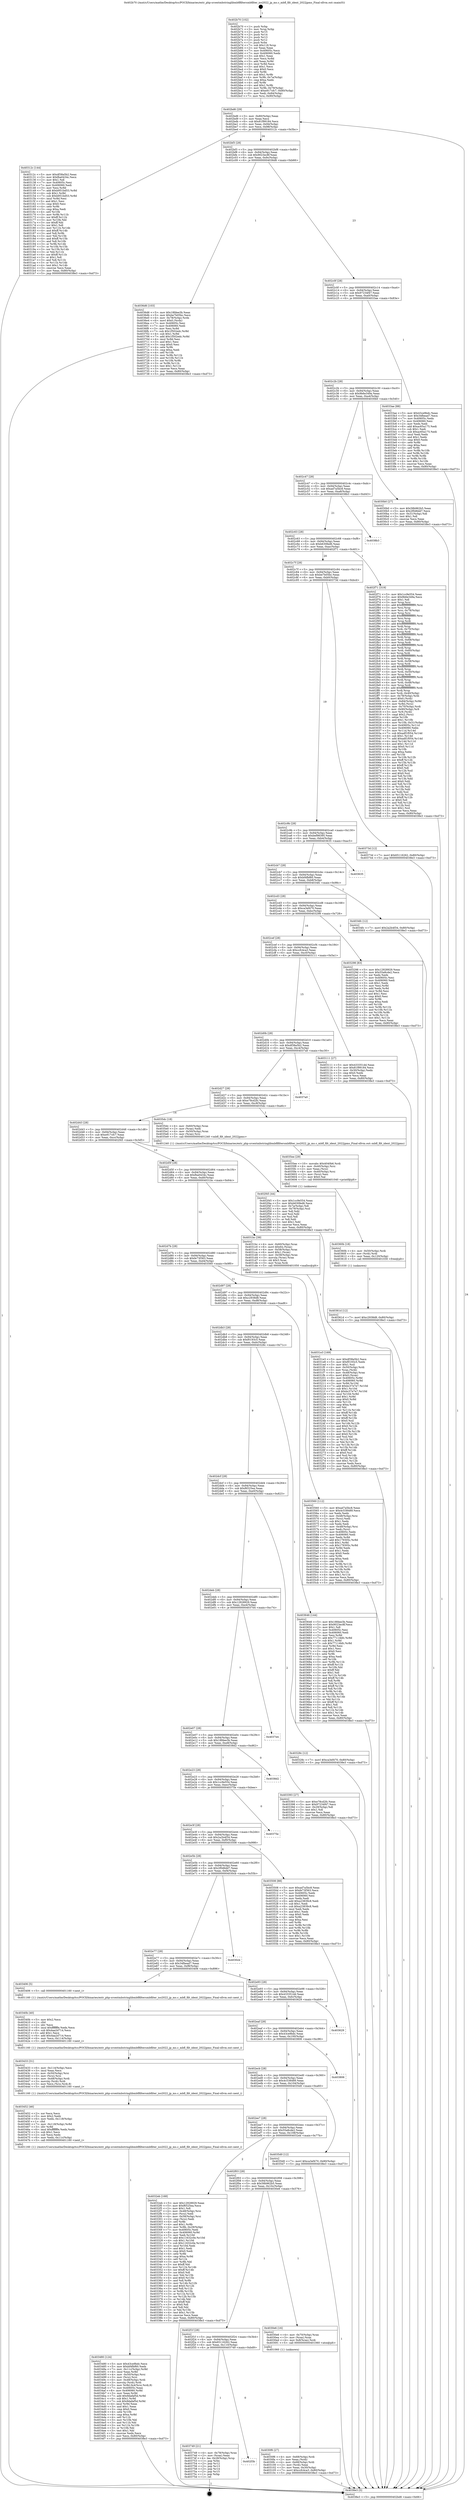 digraph "0x402b70" {
  label = "0x402b70 (/mnt/c/Users/mathe/Desktop/tcc/POCII/binaries/extr_php-srcextmbstringlibmbflfiltersmbfilter_iso2022_jp_ms.c_mbfl_filt_ident_2022jpms_Final-ollvm.out::main(0))"
  labelloc = "t"
  node[shape=record]

  Entry [label="",width=0.3,height=0.3,shape=circle,fillcolor=black,style=filled]
  "0x402bd6" [label="{
     0x402bd6 [29]\l
     | [instrs]\l
     &nbsp;&nbsp;0x402bd6 \<+3\>: mov -0x80(%rbp),%eax\l
     &nbsp;&nbsp;0x402bd9 \<+2\>: mov %eax,%ecx\l
     &nbsp;&nbsp;0x402bdb \<+6\>: sub $0x81f99184,%ecx\l
     &nbsp;&nbsp;0x402be1 \<+6\>: mov %eax,-0x94(%rbp)\l
     &nbsp;&nbsp;0x402be7 \<+6\>: mov %ecx,-0x98(%rbp)\l
     &nbsp;&nbsp;0x402bed \<+6\>: je 000000000040312c \<main+0x5bc\>\l
  }"]
  "0x40312c" [label="{
     0x40312c [144]\l
     | [instrs]\l
     &nbsp;&nbsp;0x40312c \<+5\>: mov $0xdf38a5b2,%eax\l
     &nbsp;&nbsp;0x403131 \<+5\>: mov $0xfba0434c,%ecx\l
     &nbsp;&nbsp;0x403136 \<+2\>: mov $0x1,%dl\l
     &nbsp;&nbsp;0x403138 \<+7\>: mov 0x40605c,%esi\l
     &nbsp;&nbsp;0x40313f \<+7\>: mov 0x406060,%edi\l
     &nbsp;&nbsp;0x403146 \<+3\>: mov %esi,%r8d\l
     &nbsp;&nbsp;0x403149 \<+7\>: add $0xb951bd53,%r8d\l
     &nbsp;&nbsp;0x403150 \<+4\>: sub $0x1,%r8d\l
     &nbsp;&nbsp;0x403154 \<+7\>: sub $0xb951bd53,%r8d\l
     &nbsp;&nbsp;0x40315b \<+4\>: imul %r8d,%esi\l
     &nbsp;&nbsp;0x40315f \<+3\>: and $0x1,%esi\l
     &nbsp;&nbsp;0x403162 \<+3\>: cmp $0x0,%esi\l
     &nbsp;&nbsp;0x403165 \<+4\>: sete %r9b\l
     &nbsp;&nbsp;0x403169 \<+3\>: cmp $0xa,%edi\l
     &nbsp;&nbsp;0x40316c \<+4\>: setl %r10b\l
     &nbsp;&nbsp;0x403170 \<+3\>: mov %r9b,%r11b\l
     &nbsp;&nbsp;0x403173 \<+4\>: xor $0xff,%r11b\l
     &nbsp;&nbsp;0x403177 \<+3\>: mov %r10b,%bl\l
     &nbsp;&nbsp;0x40317a \<+3\>: xor $0xff,%bl\l
     &nbsp;&nbsp;0x40317d \<+3\>: xor $0x1,%dl\l
     &nbsp;&nbsp;0x403180 \<+3\>: mov %r11b,%r14b\l
     &nbsp;&nbsp;0x403183 \<+4\>: and $0xff,%r14b\l
     &nbsp;&nbsp;0x403187 \<+3\>: and %dl,%r9b\l
     &nbsp;&nbsp;0x40318a \<+3\>: mov %bl,%r15b\l
     &nbsp;&nbsp;0x40318d \<+4\>: and $0xff,%r15b\l
     &nbsp;&nbsp;0x403191 \<+3\>: and %dl,%r10b\l
     &nbsp;&nbsp;0x403194 \<+3\>: or %r9b,%r14b\l
     &nbsp;&nbsp;0x403197 \<+3\>: or %r10b,%r15b\l
     &nbsp;&nbsp;0x40319a \<+3\>: xor %r15b,%r14b\l
     &nbsp;&nbsp;0x40319d \<+3\>: or %bl,%r11b\l
     &nbsp;&nbsp;0x4031a0 \<+4\>: xor $0xff,%r11b\l
     &nbsp;&nbsp;0x4031a4 \<+3\>: or $0x1,%dl\l
     &nbsp;&nbsp;0x4031a7 \<+3\>: and %dl,%r11b\l
     &nbsp;&nbsp;0x4031aa \<+3\>: or %r11b,%r14b\l
     &nbsp;&nbsp;0x4031ad \<+4\>: test $0x1,%r14b\l
     &nbsp;&nbsp;0x4031b1 \<+3\>: cmovne %ecx,%eax\l
     &nbsp;&nbsp;0x4031b4 \<+3\>: mov %eax,-0x80(%rbp)\l
     &nbsp;&nbsp;0x4031b7 \<+5\>: jmp 00000000004038e3 \<main+0xd73\>\l
  }"]
  "0x402bf3" [label="{
     0x402bf3 [28]\l
     | [instrs]\l
     &nbsp;&nbsp;0x402bf3 \<+5\>: jmp 0000000000402bf8 \<main+0x88\>\l
     &nbsp;&nbsp;0x402bf8 \<+6\>: mov -0x94(%rbp),%eax\l
     &nbsp;&nbsp;0x402bfe \<+5\>: sub $0x9023ec8f,%eax\l
     &nbsp;&nbsp;0x402c03 \<+6\>: mov %eax,-0x9c(%rbp)\l
     &nbsp;&nbsp;0x402c09 \<+6\>: je 00000000004036d6 \<main+0xb66\>\l
  }"]
  Exit [label="",width=0.3,height=0.3,shape=circle,fillcolor=black,style=filled,peripheries=2]
  "0x4036d6" [label="{
     0x4036d6 [103]\l
     | [instrs]\l
     &nbsp;&nbsp;0x4036d6 \<+5\>: mov $0x18fdee3b,%eax\l
     &nbsp;&nbsp;0x4036db \<+5\>: mov $0xbe7b05bc,%ecx\l
     &nbsp;&nbsp;0x4036e0 \<+4\>: mov -0x78(%rbp),%rdx\l
     &nbsp;&nbsp;0x4036e4 \<+6\>: movl $0x0,(%rdx)\l
     &nbsp;&nbsp;0x4036ea \<+7\>: mov 0x40605c,%esi\l
     &nbsp;&nbsp;0x4036f1 \<+7\>: mov 0x406060,%edi\l
     &nbsp;&nbsp;0x4036f8 \<+3\>: mov %esi,%r8d\l
     &nbsp;&nbsp;0x4036fb \<+7\>: sub $0x1f502edc,%r8d\l
     &nbsp;&nbsp;0x403702 \<+4\>: sub $0x1,%r8d\l
     &nbsp;&nbsp;0x403706 \<+7\>: add $0x1f502edc,%r8d\l
     &nbsp;&nbsp;0x40370d \<+4\>: imul %r8d,%esi\l
     &nbsp;&nbsp;0x403711 \<+3\>: and $0x1,%esi\l
     &nbsp;&nbsp;0x403714 \<+3\>: cmp $0x0,%esi\l
     &nbsp;&nbsp;0x403717 \<+4\>: sete %r9b\l
     &nbsp;&nbsp;0x40371b \<+3\>: cmp $0xa,%edi\l
     &nbsp;&nbsp;0x40371e \<+4\>: setl %r10b\l
     &nbsp;&nbsp;0x403722 \<+3\>: mov %r9b,%r11b\l
     &nbsp;&nbsp;0x403725 \<+3\>: and %r10b,%r11b\l
     &nbsp;&nbsp;0x403728 \<+3\>: xor %r10b,%r9b\l
     &nbsp;&nbsp;0x40372b \<+3\>: or %r9b,%r11b\l
     &nbsp;&nbsp;0x40372e \<+4\>: test $0x1,%r11b\l
     &nbsp;&nbsp;0x403732 \<+3\>: cmovne %ecx,%eax\l
     &nbsp;&nbsp;0x403735 \<+3\>: mov %eax,-0x80(%rbp)\l
     &nbsp;&nbsp;0x403738 \<+5\>: jmp 00000000004038e3 \<main+0xd73\>\l
  }"]
  "0x402c0f" [label="{
     0x402c0f [28]\l
     | [instrs]\l
     &nbsp;&nbsp;0x402c0f \<+5\>: jmp 0000000000402c14 \<main+0xa4\>\l
     &nbsp;&nbsp;0x402c14 \<+6\>: mov -0x94(%rbp),%eax\l
     &nbsp;&nbsp;0x402c1a \<+5\>: sub $0x97234f47,%eax\l
     &nbsp;&nbsp;0x402c1f \<+6\>: mov %eax,-0xa0(%rbp)\l
     &nbsp;&nbsp;0x402c25 \<+6\>: je 00000000004033ae \<main+0x83e\>\l
  }"]
  "0x402f3b" [label="{
     0x402f3b\l
  }", style=dashed]
  "0x4033ae" [label="{
     0x4033ae [88]\l
     | [instrs]\l
     &nbsp;&nbsp;0x4033ae \<+5\>: mov $0x43ce9bdc,%eax\l
     &nbsp;&nbsp;0x4033b3 \<+5\>: mov $0x34fbead7,%ecx\l
     &nbsp;&nbsp;0x4033b8 \<+7\>: mov 0x40605c,%edx\l
     &nbsp;&nbsp;0x4033bf \<+7\>: mov 0x406060,%esi\l
     &nbsp;&nbsp;0x4033c6 \<+2\>: mov %edx,%edi\l
     &nbsp;&nbsp;0x4033c8 \<+6\>: add $0xac65a175,%edi\l
     &nbsp;&nbsp;0x4033ce \<+3\>: sub $0x1,%edi\l
     &nbsp;&nbsp;0x4033d1 \<+6\>: sub $0xac65a175,%edi\l
     &nbsp;&nbsp;0x4033d7 \<+3\>: imul %edi,%edx\l
     &nbsp;&nbsp;0x4033da \<+3\>: and $0x1,%edx\l
     &nbsp;&nbsp;0x4033dd \<+3\>: cmp $0x0,%edx\l
     &nbsp;&nbsp;0x4033e0 \<+4\>: sete %r8b\l
     &nbsp;&nbsp;0x4033e4 \<+3\>: cmp $0xa,%esi\l
     &nbsp;&nbsp;0x4033e7 \<+4\>: setl %r9b\l
     &nbsp;&nbsp;0x4033eb \<+3\>: mov %r8b,%r10b\l
     &nbsp;&nbsp;0x4033ee \<+3\>: and %r9b,%r10b\l
     &nbsp;&nbsp;0x4033f1 \<+3\>: xor %r9b,%r8b\l
     &nbsp;&nbsp;0x4033f4 \<+3\>: or %r8b,%r10b\l
     &nbsp;&nbsp;0x4033f7 \<+4\>: test $0x1,%r10b\l
     &nbsp;&nbsp;0x4033fb \<+3\>: cmovne %ecx,%eax\l
     &nbsp;&nbsp;0x4033fe \<+3\>: mov %eax,-0x80(%rbp)\l
     &nbsp;&nbsp;0x403401 \<+5\>: jmp 00000000004038e3 \<main+0xd73\>\l
  }"]
  "0x402c2b" [label="{
     0x402c2b [28]\l
     | [instrs]\l
     &nbsp;&nbsp;0x402c2b \<+5\>: jmp 0000000000402c30 \<main+0xc0\>\l
     &nbsp;&nbsp;0x402c30 \<+6\>: mov -0x94(%rbp),%eax\l
     &nbsp;&nbsp;0x402c36 \<+5\>: sub $0x9b6e349a,%eax\l
     &nbsp;&nbsp;0x402c3b \<+6\>: mov %eax,-0xa4(%rbp)\l
     &nbsp;&nbsp;0x402c41 \<+6\>: je 00000000004030b0 \<main+0x540\>\l
  }"]
  "0x403749" [label="{
     0x403749 [21]\l
     | [instrs]\l
     &nbsp;&nbsp;0x403749 \<+4\>: mov -0x78(%rbp),%rax\l
     &nbsp;&nbsp;0x40374d \<+2\>: mov (%rax),%eax\l
     &nbsp;&nbsp;0x40374f \<+4\>: lea -0x28(%rbp),%rsp\l
     &nbsp;&nbsp;0x403753 \<+1\>: pop %rbx\l
     &nbsp;&nbsp;0x403754 \<+2\>: pop %r12\l
     &nbsp;&nbsp;0x403756 \<+2\>: pop %r13\l
     &nbsp;&nbsp;0x403758 \<+2\>: pop %r14\l
     &nbsp;&nbsp;0x40375a \<+2\>: pop %r15\l
     &nbsp;&nbsp;0x40375c \<+1\>: pop %rbp\l
     &nbsp;&nbsp;0x40375d \<+1\>: ret\l
  }"]
  "0x4030b0" [label="{
     0x4030b0 [27]\l
     | [instrs]\l
     &nbsp;&nbsp;0x4030b0 \<+5\>: mov $0x58b962b5,%eax\l
     &nbsp;&nbsp;0x4030b5 \<+5\>: mov $0x2f0d6dd7,%ecx\l
     &nbsp;&nbsp;0x4030ba \<+3\>: mov -0x31(%rbp),%dl\l
     &nbsp;&nbsp;0x4030bd \<+3\>: test $0x1,%dl\l
     &nbsp;&nbsp;0x4030c0 \<+3\>: cmovne %ecx,%eax\l
     &nbsp;&nbsp;0x4030c3 \<+3\>: mov %eax,-0x80(%rbp)\l
     &nbsp;&nbsp;0x4030c6 \<+5\>: jmp 00000000004038e3 \<main+0xd73\>\l
  }"]
  "0x402c47" [label="{
     0x402c47 [28]\l
     | [instrs]\l
     &nbsp;&nbsp;0x402c47 \<+5\>: jmp 0000000000402c4c \<main+0xdc\>\l
     &nbsp;&nbsp;0x402c4c \<+6\>: mov -0x94(%rbp),%eax\l
     &nbsp;&nbsp;0x402c52 \<+5\>: sub $0xad7a5bc8,%eax\l
     &nbsp;&nbsp;0x402c57 \<+6\>: mov %eax,-0xa8(%rbp)\l
     &nbsp;&nbsp;0x402c5d \<+6\>: je 00000000004038b3 \<main+0xd43\>\l
  }"]
  "0x40361d" [label="{
     0x40361d [12]\l
     | [instrs]\l
     &nbsp;&nbsp;0x40361d \<+7\>: movl $0xc2938d8,-0x80(%rbp)\l
     &nbsp;&nbsp;0x403624 \<+5\>: jmp 00000000004038e3 \<main+0xd73\>\l
  }"]
  "0x4038b3" [label="{
     0x4038b3\l
  }", style=dashed]
  "0x402c63" [label="{
     0x402c63 [28]\l
     | [instrs]\l
     &nbsp;&nbsp;0x402c63 \<+5\>: jmp 0000000000402c68 \<main+0xf8\>\l
     &nbsp;&nbsp;0x402c68 \<+6\>: mov -0x94(%rbp),%eax\l
     &nbsp;&nbsp;0x402c6e \<+5\>: sub $0xb630fed6,%eax\l
     &nbsp;&nbsp;0x402c73 \<+6\>: mov %eax,-0xac(%rbp)\l
     &nbsp;&nbsp;0x402c79 \<+6\>: je 0000000000402f71 \<main+0x401\>\l
  }"]
  "0x40360b" [label="{
     0x40360b [18]\l
     | [instrs]\l
     &nbsp;&nbsp;0x40360b \<+4\>: mov -0x50(%rbp),%rdi\l
     &nbsp;&nbsp;0x40360f \<+3\>: mov (%rdi),%rdi\l
     &nbsp;&nbsp;0x403612 \<+6\>: mov %eax,-0x120(%rbp)\l
     &nbsp;&nbsp;0x403618 \<+5\>: call 0000000000401030 \<free@plt\>\l
     | [calls]\l
     &nbsp;&nbsp;0x401030 \{1\} (unknown)\l
  }"]
  "0x402f71" [label="{
     0x402f71 [319]\l
     | [instrs]\l
     &nbsp;&nbsp;0x402f71 \<+5\>: mov $0x1cc9e554,%eax\l
     &nbsp;&nbsp;0x402f76 \<+5\>: mov $0x9b6e349a,%ecx\l
     &nbsp;&nbsp;0x402f7b \<+2\>: mov $0x1,%dl\l
     &nbsp;&nbsp;0x402f7d \<+3\>: mov %rsp,%rsi\l
     &nbsp;&nbsp;0x402f80 \<+4\>: add $0xfffffffffffffff0,%rsi\l
     &nbsp;&nbsp;0x402f84 \<+3\>: mov %rsi,%rsp\l
     &nbsp;&nbsp;0x402f87 \<+4\>: mov %rsi,-0x78(%rbp)\l
     &nbsp;&nbsp;0x402f8b \<+3\>: mov %rsp,%rsi\l
     &nbsp;&nbsp;0x402f8e \<+4\>: add $0xfffffffffffffff0,%rsi\l
     &nbsp;&nbsp;0x402f92 \<+3\>: mov %rsi,%rsp\l
     &nbsp;&nbsp;0x402f95 \<+3\>: mov %rsp,%rdi\l
     &nbsp;&nbsp;0x402f98 \<+4\>: add $0xfffffffffffffff0,%rdi\l
     &nbsp;&nbsp;0x402f9c \<+3\>: mov %rdi,%rsp\l
     &nbsp;&nbsp;0x402f9f \<+4\>: mov %rdi,-0x70(%rbp)\l
     &nbsp;&nbsp;0x402fa3 \<+3\>: mov %rsp,%rdi\l
     &nbsp;&nbsp;0x402fa6 \<+4\>: add $0xfffffffffffffff0,%rdi\l
     &nbsp;&nbsp;0x402faa \<+3\>: mov %rdi,%rsp\l
     &nbsp;&nbsp;0x402fad \<+4\>: mov %rdi,-0x68(%rbp)\l
     &nbsp;&nbsp;0x402fb1 \<+3\>: mov %rsp,%rdi\l
     &nbsp;&nbsp;0x402fb4 \<+4\>: add $0xfffffffffffffff0,%rdi\l
     &nbsp;&nbsp;0x402fb8 \<+3\>: mov %rdi,%rsp\l
     &nbsp;&nbsp;0x402fbb \<+4\>: mov %rdi,-0x60(%rbp)\l
     &nbsp;&nbsp;0x402fbf \<+3\>: mov %rsp,%rdi\l
     &nbsp;&nbsp;0x402fc2 \<+4\>: add $0xfffffffffffffff0,%rdi\l
     &nbsp;&nbsp;0x402fc6 \<+3\>: mov %rdi,%rsp\l
     &nbsp;&nbsp;0x402fc9 \<+4\>: mov %rdi,-0x58(%rbp)\l
     &nbsp;&nbsp;0x402fcd \<+3\>: mov %rsp,%rdi\l
     &nbsp;&nbsp;0x402fd0 \<+4\>: add $0xfffffffffffffff0,%rdi\l
     &nbsp;&nbsp;0x402fd4 \<+3\>: mov %rdi,%rsp\l
     &nbsp;&nbsp;0x402fd7 \<+4\>: mov %rdi,-0x50(%rbp)\l
     &nbsp;&nbsp;0x402fdb \<+3\>: mov %rsp,%rdi\l
     &nbsp;&nbsp;0x402fde \<+4\>: add $0xfffffffffffffff0,%rdi\l
     &nbsp;&nbsp;0x402fe2 \<+3\>: mov %rdi,%rsp\l
     &nbsp;&nbsp;0x402fe5 \<+4\>: mov %rdi,-0x48(%rbp)\l
     &nbsp;&nbsp;0x402fe9 \<+3\>: mov %rsp,%rdi\l
     &nbsp;&nbsp;0x402fec \<+4\>: add $0xfffffffffffffff0,%rdi\l
     &nbsp;&nbsp;0x402ff0 \<+3\>: mov %rdi,%rsp\l
     &nbsp;&nbsp;0x402ff3 \<+4\>: mov %rdi,-0x40(%rbp)\l
     &nbsp;&nbsp;0x402ff7 \<+4\>: mov -0x78(%rbp),%rdi\l
     &nbsp;&nbsp;0x402ffb \<+6\>: movl $0x0,(%rdi)\l
     &nbsp;&nbsp;0x403001 \<+7\>: mov -0x84(%rbp),%r8d\l
     &nbsp;&nbsp;0x403008 \<+3\>: mov %r8d,(%rsi)\l
     &nbsp;&nbsp;0x40300b \<+4\>: mov -0x70(%rbp),%rdi\l
     &nbsp;&nbsp;0x40300f \<+7\>: mov -0x90(%rbp),%r9\l
     &nbsp;&nbsp;0x403016 \<+3\>: mov %r9,(%rdi)\l
     &nbsp;&nbsp;0x403019 \<+3\>: cmpl $0x2,(%rsi)\l
     &nbsp;&nbsp;0x40301c \<+4\>: setne %r10b\l
     &nbsp;&nbsp;0x403020 \<+4\>: and $0x1,%r10b\l
     &nbsp;&nbsp;0x403024 \<+4\>: mov %r10b,-0x31(%rbp)\l
     &nbsp;&nbsp;0x403028 \<+8\>: mov 0x40605c,%r11d\l
     &nbsp;&nbsp;0x403030 \<+7\>: mov 0x406060,%ebx\l
     &nbsp;&nbsp;0x403037 \<+3\>: mov %r11d,%r14d\l
     &nbsp;&nbsp;0x40303a \<+7\>: sub $0xadf1f054,%r14d\l
     &nbsp;&nbsp;0x403041 \<+4\>: sub $0x1,%r14d\l
     &nbsp;&nbsp;0x403045 \<+7\>: add $0xadf1f054,%r14d\l
     &nbsp;&nbsp;0x40304c \<+4\>: imul %r14d,%r11d\l
     &nbsp;&nbsp;0x403050 \<+4\>: and $0x1,%r11d\l
     &nbsp;&nbsp;0x403054 \<+4\>: cmp $0x0,%r11d\l
     &nbsp;&nbsp;0x403058 \<+4\>: sete %r10b\l
     &nbsp;&nbsp;0x40305c \<+3\>: cmp $0xa,%ebx\l
     &nbsp;&nbsp;0x40305f \<+4\>: setl %r15b\l
     &nbsp;&nbsp;0x403063 \<+3\>: mov %r10b,%r12b\l
     &nbsp;&nbsp;0x403066 \<+4\>: xor $0xff,%r12b\l
     &nbsp;&nbsp;0x40306a \<+3\>: mov %r15b,%r13b\l
     &nbsp;&nbsp;0x40306d \<+4\>: xor $0xff,%r13b\l
     &nbsp;&nbsp;0x403071 \<+3\>: xor $0x0,%dl\l
     &nbsp;&nbsp;0x403074 \<+3\>: mov %r12b,%sil\l
     &nbsp;&nbsp;0x403077 \<+4\>: and $0x0,%sil\l
     &nbsp;&nbsp;0x40307b \<+3\>: and %dl,%r10b\l
     &nbsp;&nbsp;0x40307e \<+3\>: mov %r13b,%dil\l
     &nbsp;&nbsp;0x403081 \<+4\>: and $0x0,%dil\l
     &nbsp;&nbsp;0x403085 \<+3\>: and %dl,%r15b\l
     &nbsp;&nbsp;0x403088 \<+3\>: or %r10b,%sil\l
     &nbsp;&nbsp;0x40308b \<+3\>: or %r15b,%dil\l
     &nbsp;&nbsp;0x40308e \<+3\>: xor %dil,%sil\l
     &nbsp;&nbsp;0x403091 \<+3\>: or %r13b,%r12b\l
     &nbsp;&nbsp;0x403094 \<+4\>: xor $0xff,%r12b\l
     &nbsp;&nbsp;0x403098 \<+3\>: or $0x0,%dl\l
     &nbsp;&nbsp;0x40309b \<+3\>: and %dl,%r12b\l
     &nbsp;&nbsp;0x40309e \<+3\>: or %r12b,%sil\l
     &nbsp;&nbsp;0x4030a1 \<+4\>: test $0x1,%sil\l
     &nbsp;&nbsp;0x4030a5 \<+3\>: cmovne %ecx,%eax\l
     &nbsp;&nbsp;0x4030a8 \<+3\>: mov %eax,-0x80(%rbp)\l
     &nbsp;&nbsp;0x4030ab \<+5\>: jmp 00000000004038e3 \<main+0xd73\>\l
  }"]
  "0x402c7f" [label="{
     0x402c7f [28]\l
     | [instrs]\l
     &nbsp;&nbsp;0x402c7f \<+5\>: jmp 0000000000402c84 \<main+0x114\>\l
     &nbsp;&nbsp;0x402c84 \<+6\>: mov -0x94(%rbp),%eax\l
     &nbsp;&nbsp;0x402c8a \<+5\>: sub $0xbe7b05bc,%eax\l
     &nbsp;&nbsp;0x402c8f \<+6\>: mov %eax,-0xb0(%rbp)\l
     &nbsp;&nbsp;0x402c95 \<+6\>: je 000000000040373d \<main+0xbcd\>\l
  }"]
  "0x4035ee" [label="{
     0x4035ee [29]\l
     | [instrs]\l
     &nbsp;&nbsp;0x4035ee \<+10\>: movabs $0x4040b6,%rdi\l
     &nbsp;&nbsp;0x4035f8 \<+4\>: mov -0x40(%rbp),%rsi\l
     &nbsp;&nbsp;0x4035fc \<+2\>: mov %eax,(%rsi)\l
     &nbsp;&nbsp;0x4035fe \<+4\>: mov -0x40(%rbp),%rsi\l
     &nbsp;&nbsp;0x403602 \<+2\>: mov (%rsi),%esi\l
     &nbsp;&nbsp;0x403604 \<+2\>: mov $0x0,%al\l
     &nbsp;&nbsp;0x403606 \<+5\>: call 0000000000401040 \<printf@plt\>\l
     | [calls]\l
     &nbsp;&nbsp;0x401040 \{1\} (unknown)\l
  }"]
  "0x40373d" [label="{
     0x40373d [12]\l
     | [instrs]\l
     &nbsp;&nbsp;0x40373d \<+7\>: movl $0x65116262,-0x80(%rbp)\l
     &nbsp;&nbsp;0x403744 \<+5\>: jmp 00000000004038e3 \<main+0xd73\>\l
  }"]
  "0x402c9b" [label="{
     0x402c9b [28]\l
     | [instrs]\l
     &nbsp;&nbsp;0x402c9b \<+5\>: jmp 0000000000402ca0 \<main+0x130\>\l
     &nbsp;&nbsp;0x402ca0 \<+6\>: mov -0x94(%rbp),%eax\l
     &nbsp;&nbsp;0x402ca6 \<+5\>: sub $0xbef98395,%eax\l
     &nbsp;&nbsp;0x402cab \<+6\>: mov %eax,-0xb4(%rbp)\l
     &nbsp;&nbsp;0x402cb1 \<+6\>: je 0000000000403635 \<main+0xac5\>\l
  }"]
  "0x403480" [label="{
     0x403480 [124]\l
     | [instrs]\l
     &nbsp;&nbsp;0x403480 \<+5\>: mov $0x43ce9bdc,%ecx\l
     &nbsp;&nbsp;0x403485 \<+5\>: mov $0xbf4fbf60,%edx\l
     &nbsp;&nbsp;0x40348a \<+7\>: mov -0x11c(%rbp),%r8d\l
     &nbsp;&nbsp;0x403491 \<+4\>: imul %eax,%r8d\l
     &nbsp;&nbsp;0x403495 \<+4\>: mov -0x50(%rbp),%rsi\l
     &nbsp;&nbsp;0x403499 \<+3\>: mov (%rsi),%rsi\l
     &nbsp;&nbsp;0x40349c \<+4\>: mov -0x48(%rbp),%rdi\l
     &nbsp;&nbsp;0x4034a0 \<+3\>: movslq (%rdi),%rdi\l
     &nbsp;&nbsp;0x4034a3 \<+5\>: mov %r8d,0x4(%rsi,%rdi,8)\l
     &nbsp;&nbsp;0x4034a8 \<+7\>: mov 0x40605c,%eax\l
     &nbsp;&nbsp;0x4034af \<+8\>: mov 0x406060,%r8d\l
     &nbsp;&nbsp;0x4034b7 \<+3\>: mov %eax,%r9d\l
     &nbsp;&nbsp;0x4034ba \<+7\>: add $0x9dafaf5d,%r9d\l
     &nbsp;&nbsp;0x4034c1 \<+4\>: sub $0x1,%r9d\l
     &nbsp;&nbsp;0x4034c5 \<+7\>: sub $0x9dafaf5d,%r9d\l
     &nbsp;&nbsp;0x4034cc \<+4\>: imul %r9d,%eax\l
     &nbsp;&nbsp;0x4034d0 \<+3\>: and $0x1,%eax\l
     &nbsp;&nbsp;0x4034d3 \<+3\>: cmp $0x0,%eax\l
     &nbsp;&nbsp;0x4034d6 \<+4\>: sete %r10b\l
     &nbsp;&nbsp;0x4034da \<+4\>: cmp $0xa,%r8d\l
     &nbsp;&nbsp;0x4034de \<+4\>: setl %r11b\l
     &nbsp;&nbsp;0x4034e2 \<+3\>: mov %r10b,%bl\l
     &nbsp;&nbsp;0x4034e5 \<+3\>: and %r11b,%bl\l
     &nbsp;&nbsp;0x4034e8 \<+3\>: xor %r11b,%r10b\l
     &nbsp;&nbsp;0x4034eb \<+3\>: or %r10b,%bl\l
     &nbsp;&nbsp;0x4034ee \<+3\>: test $0x1,%bl\l
     &nbsp;&nbsp;0x4034f1 \<+3\>: cmovne %edx,%ecx\l
     &nbsp;&nbsp;0x4034f4 \<+3\>: mov %ecx,-0x80(%rbp)\l
     &nbsp;&nbsp;0x4034f7 \<+5\>: jmp 00000000004038e3 \<main+0xd73\>\l
  }"]
  "0x403635" [label="{
     0x403635\l
  }", style=dashed]
  "0x402cb7" [label="{
     0x402cb7 [28]\l
     | [instrs]\l
     &nbsp;&nbsp;0x402cb7 \<+5\>: jmp 0000000000402cbc \<main+0x14c\>\l
     &nbsp;&nbsp;0x402cbc \<+6\>: mov -0x94(%rbp),%eax\l
     &nbsp;&nbsp;0x402cc2 \<+5\>: sub $0xbf4fbf60,%eax\l
     &nbsp;&nbsp;0x402cc7 \<+6\>: mov %eax,-0xb8(%rbp)\l
     &nbsp;&nbsp;0x402ccd \<+6\>: je 00000000004034fc \<main+0x98c\>\l
  }"]
  "0x403452" [label="{
     0x403452 [46]\l
     | [instrs]\l
     &nbsp;&nbsp;0x403452 \<+2\>: xor %ecx,%ecx\l
     &nbsp;&nbsp;0x403454 \<+5\>: mov $0x2,%edx\l
     &nbsp;&nbsp;0x403459 \<+6\>: mov %edx,-0x118(%rbp)\l
     &nbsp;&nbsp;0x40345f \<+1\>: cltd\l
     &nbsp;&nbsp;0x403460 \<+7\>: mov -0x118(%rbp),%r8d\l
     &nbsp;&nbsp;0x403467 \<+3\>: idiv %r8d\l
     &nbsp;&nbsp;0x40346a \<+6\>: imul $0xfffffffe,%edx,%edx\l
     &nbsp;&nbsp;0x403470 \<+3\>: sub $0x1,%ecx\l
     &nbsp;&nbsp;0x403473 \<+2\>: sub %ecx,%edx\l
     &nbsp;&nbsp;0x403475 \<+6\>: mov %edx,-0x11c(%rbp)\l
     &nbsp;&nbsp;0x40347b \<+5\>: call 0000000000401160 \<next_i\>\l
     | [calls]\l
     &nbsp;&nbsp;0x401160 \{1\} (/mnt/c/Users/mathe/Desktop/tcc/POCII/binaries/extr_php-srcextmbstringlibmbflfiltersmbfilter_iso2022_jp_ms.c_mbfl_filt_ident_2022jpms_Final-ollvm.out::next_i)\l
  }"]
  "0x4034fc" [label="{
     0x4034fc [12]\l
     | [instrs]\l
     &nbsp;&nbsp;0x4034fc \<+7\>: movl $0x2a2b4f34,-0x80(%rbp)\l
     &nbsp;&nbsp;0x403503 \<+5\>: jmp 00000000004038e3 \<main+0xd73\>\l
  }"]
  "0x402cd3" [label="{
     0x402cd3 [28]\l
     | [instrs]\l
     &nbsp;&nbsp;0x402cd3 \<+5\>: jmp 0000000000402cd8 \<main+0x168\>\l
     &nbsp;&nbsp;0x402cd8 \<+6\>: mov -0x94(%rbp),%eax\l
     &nbsp;&nbsp;0x402cde \<+5\>: sub $0xca3ef470,%eax\l
     &nbsp;&nbsp;0x402ce3 \<+6\>: mov %eax,-0xbc(%rbp)\l
     &nbsp;&nbsp;0x402ce9 \<+6\>: je 0000000000403298 \<main+0x728\>\l
  }"]
  "0x403433" [label="{
     0x403433 [31]\l
     | [instrs]\l
     &nbsp;&nbsp;0x403433 \<+6\>: mov -0x114(%rbp),%ecx\l
     &nbsp;&nbsp;0x403439 \<+3\>: imul %eax,%ecx\l
     &nbsp;&nbsp;0x40343c \<+4\>: mov -0x50(%rbp),%rsi\l
     &nbsp;&nbsp;0x403440 \<+3\>: mov (%rsi),%rsi\l
     &nbsp;&nbsp;0x403443 \<+4\>: mov -0x48(%rbp),%rdi\l
     &nbsp;&nbsp;0x403447 \<+3\>: movslq (%rdi),%rdi\l
     &nbsp;&nbsp;0x40344a \<+3\>: mov %ecx,(%rsi,%rdi,8)\l
     &nbsp;&nbsp;0x40344d \<+5\>: call 0000000000401160 \<next_i\>\l
     | [calls]\l
     &nbsp;&nbsp;0x401160 \{1\} (/mnt/c/Users/mathe/Desktop/tcc/POCII/binaries/extr_php-srcextmbstringlibmbflfiltersmbfilter_iso2022_jp_ms.c_mbfl_filt_ident_2022jpms_Final-ollvm.out::next_i)\l
  }"]
  "0x403298" [label="{
     0x403298 [83]\l
     | [instrs]\l
     &nbsp;&nbsp;0x403298 \<+5\>: mov $0x12928929,%eax\l
     &nbsp;&nbsp;0x40329d \<+5\>: mov $0x55a8cde2,%ecx\l
     &nbsp;&nbsp;0x4032a2 \<+2\>: xor %edx,%edx\l
     &nbsp;&nbsp;0x4032a4 \<+7\>: mov 0x40605c,%esi\l
     &nbsp;&nbsp;0x4032ab \<+7\>: mov 0x406060,%edi\l
     &nbsp;&nbsp;0x4032b2 \<+3\>: sub $0x1,%edx\l
     &nbsp;&nbsp;0x4032b5 \<+3\>: mov %esi,%r8d\l
     &nbsp;&nbsp;0x4032b8 \<+3\>: add %edx,%r8d\l
     &nbsp;&nbsp;0x4032bb \<+4\>: imul %r8d,%esi\l
     &nbsp;&nbsp;0x4032bf \<+3\>: and $0x1,%esi\l
     &nbsp;&nbsp;0x4032c2 \<+3\>: cmp $0x0,%esi\l
     &nbsp;&nbsp;0x4032c5 \<+4\>: sete %r9b\l
     &nbsp;&nbsp;0x4032c9 \<+3\>: cmp $0xa,%edi\l
     &nbsp;&nbsp;0x4032cc \<+4\>: setl %r10b\l
     &nbsp;&nbsp;0x4032d0 \<+3\>: mov %r9b,%r11b\l
     &nbsp;&nbsp;0x4032d3 \<+3\>: and %r10b,%r11b\l
     &nbsp;&nbsp;0x4032d6 \<+3\>: xor %r10b,%r9b\l
     &nbsp;&nbsp;0x4032d9 \<+3\>: or %r9b,%r11b\l
     &nbsp;&nbsp;0x4032dc \<+4\>: test $0x1,%r11b\l
     &nbsp;&nbsp;0x4032e0 \<+3\>: cmovne %ecx,%eax\l
     &nbsp;&nbsp;0x4032e3 \<+3\>: mov %eax,-0x80(%rbp)\l
     &nbsp;&nbsp;0x4032e6 \<+5\>: jmp 00000000004038e3 \<main+0xd73\>\l
  }"]
  "0x402cef" [label="{
     0x402cef [28]\l
     | [instrs]\l
     &nbsp;&nbsp;0x402cef \<+5\>: jmp 0000000000402cf4 \<main+0x184\>\l
     &nbsp;&nbsp;0x402cf4 \<+6\>: mov -0x94(%rbp),%eax\l
     &nbsp;&nbsp;0x402cfa \<+5\>: sub $0xccfc4ca3,%eax\l
     &nbsp;&nbsp;0x402cff \<+6\>: mov %eax,-0xc0(%rbp)\l
     &nbsp;&nbsp;0x402d05 \<+6\>: je 0000000000403111 \<main+0x5a1\>\l
  }"]
  "0x40340b" [label="{
     0x40340b [40]\l
     | [instrs]\l
     &nbsp;&nbsp;0x40340b \<+5\>: mov $0x2,%ecx\l
     &nbsp;&nbsp;0x403410 \<+1\>: cltd\l
     &nbsp;&nbsp;0x403411 \<+2\>: idiv %ecx\l
     &nbsp;&nbsp;0x403413 \<+6\>: imul $0xfffffffe,%edx,%ecx\l
     &nbsp;&nbsp;0x403419 \<+6\>: sub $0x4aa2d714,%ecx\l
     &nbsp;&nbsp;0x40341f \<+3\>: add $0x1,%ecx\l
     &nbsp;&nbsp;0x403422 \<+6\>: add $0x4aa2d714,%ecx\l
     &nbsp;&nbsp;0x403428 \<+6\>: mov %ecx,-0x114(%rbp)\l
     &nbsp;&nbsp;0x40342e \<+5\>: call 0000000000401160 \<next_i\>\l
     | [calls]\l
     &nbsp;&nbsp;0x401160 \{1\} (/mnt/c/Users/mathe/Desktop/tcc/POCII/binaries/extr_php-srcextmbstringlibmbflfiltersmbfilter_iso2022_jp_ms.c_mbfl_filt_ident_2022jpms_Final-ollvm.out::next_i)\l
  }"]
  "0x403111" [label="{
     0x403111 [27]\l
     | [instrs]\l
     &nbsp;&nbsp;0x403111 \<+5\>: mov $0x433351dd,%eax\l
     &nbsp;&nbsp;0x403116 \<+5\>: mov $0x81f99184,%ecx\l
     &nbsp;&nbsp;0x40311b \<+3\>: mov -0x30(%rbp),%edx\l
     &nbsp;&nbsp;0x40311e \<+3\>: cmp $0x0,%edx\l
     &nbsp;&nbsp;0x403121 \<+3\>: cmove %ecx,%eax\l
     &nbsp;&nbsp;0x403124 \<+3\>: mov %eax,-0x80(%rbp)\l
     &nbsp;&nbsp;0x403127 \<+5\>: jmp 00000000004038e3 \<main+0xd73\>\l
  }"]
  "0x402d0b" [label="{
     0x402d0b [28]\l
     | [instrs]\l
     &nbsp;&nbsp;0x402d0b \<+5\>: jmp 0000000000402d10 \<main+0x1a0\>\l
     &nbsp;&nbsp;0x402d10 \<+6\>: mov -0x94(%rbp),%eax\l
     &nbsp;&nbsp;0x402d16 \<+5\>: sub $0xdf38a5b2,%eax\l
     &nbsp;&nbsp;0x402d1b \<+6\>: mov %eax,-0xc4(%rbp)\l
     &nbsp;&nbsp;0x402d21 \<+6\>: je 00000000004037a0 \<main+0xc30\>\l
  }"]
  "0x4031e3" [label="{
     0x4031e3 [169]\l
     | [instrs]\l
     &nbsp;&nbsp;0x4031e3 \<+5\>: mov $0xdf38a5b2,%ecx\l
     &nbsp;&nbsp;0x4031e8 \<+5\>: mov $0xf0193c5,%edx\l
     &nbsp;&nbsp;0x4031ed \<+3\>: mov $0x1,%sil\l
     &nbsp;&nbsp;0x4031f0 \<+4\>: mov -0x50(%rbp),%rdi\l
     &nbsp;&nbsp;0x4031f4 \<+3\>: mov %rax,(%rdi)\l
     &nbsp;&nbsp;0x4031f7 \<+4\>: mov -0x48(%rbp),%rax\l
     &nbsp;&nbsp;0x4031fb \<+6\>: movl $0x0,(%rax)\l
     &nbsp;&nbsp;0x403201 \<+8\>: mov 0x40605c,%r8d\l
     &nbsp;&nbsp;0x403209 \<+8\>: mov 0x406060,%r9d\l
     &nbsp;&nbsp;0x403211 \<+3\>: mov %r8d,%r10d\l
     &nbsp;&nbsp;0x403214 \<+7\>: add $0xbc37e7e7,%r10d\l
     &nbsp;&nbsp;0x40321b \<+4\>: sub $0x1,%r10d\l
     &nbsp;&nbsp;0x40321f \<+7\>: sub $0xbc37e7e7,%r10d\l
     &nbsp;&nbsp;0x403226 \<+4\>: imul %r10d,%r8d\l
     &nbsp;&nbsp;0x40322a \<+4\>: and $0x1,%r8d\l
     &nbsp;&nbsp;0x40322e \<+4\>: cmp $0x0,%r8d\l
     &nbsp;&nbsp;0x403232 \<+4\>: sete %r11b\l
     &nbsp;&nbsp;0x403236 \<+4\>: cmp $0xa,%r9d\l
     &nbsp;&nbsp;0x40323a \<+3\>: setl %bl\l
     &nbsp;&nbsp;0x40323d \<+3\>: mov %r11b,%r14b\l
     &nbsp;&nbsp;0x403240 \<+4\>: xor $0xff,%r14b\l
     &nbsp;&nbsp;0x403244 \<+3\>: mov %bl,%r15b\l
     &nbsp;&nbsp;0x403247 \<+4\>: xor $0xff,%r15b\l
     &nbsp;&nbsp;0x40324b \<+4\>: xor $0x0,%sil\l
     &nbsp;&nbsp;0x40324f \<+3\>: mov %r14b,%r12b\l
     &nbsp;&nbsp;0x403252 \<+4\>: and $0x0,%r12b\l
     &nbsp;&nbsp;0x403256 \<+3\>: and %sil,%r11b\l
     &nbsp;&nbsp;0x403259 \<+3\>: mov %r15b,%r13b\l
     &nbsp;&nbsp;0x40325c \<+4\>: and $0x0,%r13b\l
     &nbsp;&nbsp;0x403260 \<+3\>: and %sil,%bl\l
     &nbsp;&nbsp;0x403263 \<+3\>: or %r11b,%r12b\l
     &nbsp;&nbsp;0x403266 \<+3\>: or %bl,%r13b\l
     &nbsp;&nbsp;0x403269 \<+3\>: xor %r13b,%r12b\l
     &nbsp;&nbsp;0x40326c \<+3\>: or %r15b,%r14b\l
     &nbsp;&nbsp;0x40326f \<+4\>: xor $0xff,%r14b\l
     &nbsp;&nbsp;0x403273 \<+4\>: or $0x0,%sil\l
     &nbsp;&nbsp;0x403277 \<+3\>: and %sil,%r14b\l
     &nbsp;&nbsp;0x40327a \<+3\>: or %r14b,%r12b\l
     &nbsp;&nbsp;0x40327d \<+4\>: test $0x1,%r12b\l
     &nbsp;&nbsp;0x403281 \<+3\>: cmovne %edx,%ecx\l
     &nbsp;&nbsp;0x403284 \<+3\>: mov %ecx,-0x80(%rbp)\l
     &nbsp;&nbsp;0x403287 \<+5\>: jmp 00000000004038e3 \<main+0xd73\>\l
  }"]
  "0x4037a0" [label="{
     0x4037a0\l
  }", style=dashed]
  "0x402d27" [label="{
     0x402d27 [28]\l
     | [instrs]\l
     &nbsp;&nbsp;0x402d27 \<+5\>: jmp 0000000000402d2c \<main+0x1bc\>\l
     &nbsp;&nbsp;0x402d2c \<+6\>: mov -0x94(%rbp),%eax\l
     &nbsp;&nbsp;0x402d32 \<+5\>: sub $0xe78cd2fc,%eax\l
     &nbsp;&nbsp;0x402d37 \<+6\>: mov %eax,-0xc8(%rbp)\l
     &nbsp;&nbsp;0x402d3d \<+6\>: je 00000000004035dc \<main+0xa6c\>\l
  }"]
  "0x4030f6" [label="{
     0x4030f6 [27]\l
     | [instrs]\l
     &nbsp;&nbsp;0x4030f6 \<+4\>: mov -0x68(%rbp),%rdi\l
     &nbsp;&nbsp;0x4030fa \<+2\>: mov %eax,(%rdi)\l
     &nbsp;&nbsp;0x4030fc \<+4\>: mov -0x68(%rbp),%rdi\l
     &nbsp;&nbsp;0x403100 \<+2\>: mov (%rdi),%eax\l
     &nbsp;&nbsp;0x403102 \<+3\>: mov %eax,-0x30(%rbp)\l
     &nbsp;&nbsp;0x403105 \<+7\>: movl $0xccfc4ca3,-0x80(%rbp)\l
     &nbsp;&nbsp;0x40310c \<+5\>: jmp 00000000004038e3 \<main+0xd73\>\l
  }"]
  "0x4035dc" [label="{
     0x4035dc [18]\l
     | [instrs]\l
     &nbsp;&nbsp;0x4035dc \<+4\>: mov -0x60(%rbp),%rax\l
     &nbsp;&nbsp;0x4035e0 \<+2\>: mov (%rax),%edi\l
     &nbsp;&nbsp;0x4035e2 \<+4\>: mov -0x50(%rbp),%rax\l
     &nbsp;&nbsp;0x4035e6 \<+3\>: mov (%rax),%rsi\l
     &nbsp;&nbsp;0x4035e9 \<+5\>: call 0000000000401240 \<mbfl_filt_ident_2022jpms\>\l
     | [calls]\l
     &nbsp;&nbsp;0x401240 \{1\} (/mnt/c/Users/mathe/Desktop/tcc/POCII/binaries/extr_php-srcextmbstringlibmbflfiltersmbfilter_iso2022_jp_ms.c_mbfl_filt_ident_2022jpms_Final-ollvm.out::mbfl_filt_ident_2022jpms)\l
  }"]
  "0x402d43" [label="{
     0x402d43 [28]\l
     | [instrs]\l
     &nbsp;&nbsp;0x402d43 \<+5\>: jmp 0000000000402d48 \<main+0x1d8\>\l
     &nbsp;&nbsp;0x402d48 \<+6\>: mov -0x94(%rbp),%eax\l
     &nbsp;&nbsp;0x402d4e \<+5\>: sub $0xe917cfc7,%eax\l
     &nbsp;&nbsp;0x402d53 \<+6\>: mov %eax,-0xcc(%rbp)\l
     &nbsp;&nbsp;0x402d59 \<+6\>: je 0000000000402f45 \<main+0x3d5\>\l
  }"]
  "0x402f1f" [label="{
     0x402f1f [28]\l
     | [instrs]\l
     &nbsp;&nbsp;0x402f1f \<+5\>: jmp 0000000000402f24 \<main+0x3b4\>\l
     &nbsp;&nbsp;0x402f24 \<+6\>: mov -0x94(%rbp),%eax\l
     &nbsp;&nbsp;0x402f2a \<+5\>: sub $0x65116262,%eax\l
     &nbsp;&nbsp;0x402f2f \<+6\>: mov %eax,-0x110(%rbp)\l
     &nbsp;&nbsp;0x402f35 \<+6\>: je 0000000000403749 \<main+0xbd9\>\l
  }"]
  "0x402f45" [label="{
     0x402f45 [44]\l
     | [instrs]\l
     &nbsp;&nbsp;0x402f45 \<+5\>: mov $0x1cc9e554,%eax\l
     &nbsp;&nbsp;0x402f4a \<+5\>: mov $0xb630fed6,%ecx\l
     &nbsp;&nbsp;0x402f4f \<+3\>: mov -0x7a(%rbp),%dl\l
     &nbsp;&nbsp;0x402f52 \<+4\>: mov -0x79(%rbp),%sil\l
     &nbsp;&nbsp;0x402f56 \<+3\>: mov %dl,%dil\l
     &nbsp;&nbsp;0x402f59 \<+3\>: and %sil,%dil\l
     &nbsp;&nbsp;0x402f5c \<+3\>: xor %sil,%dl\l
     &nbsp;&nbsp;0x402f5f \<+3\>: or %dl,%dil\l
     &nbsp;&nbsp;0x402f62 \<+4\>: test $0x1,%dil\l
     &nbsp;&nbsp;0x402f66 \<+3\>: cmovne %ecx,%eax\l
     &nbsp;&nbsp;0x402f69 \<+3\>: mov %eax,-0x80(%rbp)\l
     &nbsp;&nbsp;0x402f6c \<+5\>: jmp 00000000004038e3 \<main+0xd73\>\l
  }"]
  "0x402d5f" [label="{
     0x402d5f [28]\l
     | [instrs]\l
     &nbsp;&nbsp;0x402d5f \<+5\>: jmp 0000000000402d64 \<main+0x1f4\>\l
     &nbsp;&nbsp;0x402d64 \<+6\>: mov -0x94(%rbp),%eax\l
     &nbsp;&nbsp;0x402d6a \<+5\>: sub $0xfba0434c,%eax\l
     &nbsp;&nbsp;0x402d6f \<+6\>: mov %eax,-0xd0(%rbp)\l
     &nbsp;&nbsp;0x402d75 \<+6\>: je 00000000004031bc \<main+0x64c\>\l
  }"]
  "0x4038e3" [label="{
     0x4038e3 [5]\l
     | [instrs]\l
     &nbsp;&nbsp;0x4038e3 \<+5\>: jmp 0000000000402bd6 \<main+0x66\>\l
  }"]
  "0x402b70" [label="{
     0x402b70 [102]\l
     | [instrs]\l
     &nbsp;&nbsp;0x402b70 \<+1\>: push %rbp\l
     &nbsp;&nbsp;0x402b71 \<+3\>: mov %rsp,%rbp\l
     &nbsp;&nbsp;0x402b74 \<+2\>: push %r15\l
     &nbsp;&nbsp;0x402b76 \<+2\>: push %r14\l
     &nbsp;&nbsp;0x402b78 \<+2\>: push %r13\l
     &nbsp;&nbsp;0x402b7a \<+2\>: push %r12\l
     &nbsp;&nbsp;0x402b7c \<+1\>: push %rbx\l
     &nbsp;&nbsp;0x402b7d \<+7\>: sub $0x118,%rsp\l
     &nbsp;&nbsp;0x402b84 \<+2\>: xor %eax,%eax\l
     &nbsp;&nbsp;0x402b86 \<+7\>: mov 0x40605c,%ecx\l
     &nbsp;&nbsp;0x402b8d \<+7\>: mov 0x406060,%edx\l
     &nbsp;&nbsp;0x402b94 \<+3\>: sub $0x1,%eax\l
     &nbsp;&nbsp;0x402b97 \<+3\>: mov %ecx,%r8d\l
     &nbsp;&nbsp;0x402b9a \<+3\>: add %eax,%r8d\l
     &nbsp;&nbsp;0x402b9d \<+4\>: imul %r8d,%ecx\l
     &nbsp;&nbsp;0x402ba1 \<+3\>: and $0x1,%ecx\l
     &nbsp;&nbsp;0x402ba4 \<+3\>: cmp $0x0,%ecx\l
     &nbsp;&nbsp;0x402ba7 \<+4\>: sete %r9b\l
     &nbsp;&nbsp;0x402bab \<+4\>: and $0x1,%r9b\l
     &nbsp;&nbsp;0x402baf \<+4\>: mov %r9b,-0x7a(%rbp)\l
     &nbsp;&nbsp;0x402bb3 \<+3\>: cmp $0xa,%edx\l
     &nbsp;&nbsp;0x402bb6 \<+4\>: setl %r9b\l
     &nbsp;&nbsp;0x402bba \<+4\>: and $0x1,%r9b\l
     &nbsp;&nbsp;0x402bbe \<+4\>: mov %r9b,-0x79(%rbp)\l
     &nbsp;&nbsp;0x402bc2 \<+7\>: movl $0xe917cfc7,-0x80(%rbp)\l
     &nbsp;&nbsp;0x402bc9 \<+6\>: mov %edi,-0x84(%rbp)\l
     &nbsp;&nbsp;0x402bcf \<+7\>: mov %rsi,-0x90(%rbp)\l
  }"]
  "0x4030e6" [label="{
     0x4030e6 [16]\l
     | [instrs]\l
     &nbsp;&nbsp;0x4030e6 \<+4\>: mov -0x70(%rbp),%rax\l
     &nbsp;&nbsp;0x4030ea \<+3\>: mov (%rax),%rax\l
     &nbsp;&nbsp;0x4030ed \<+4\>: mov 0x8(%rax),%rdi\l
     &nbsp;&nbsp;0x4030f1 \<+5\>: call 0000000000401060 \<atoi@plt\>\l
     | [calls]\l
     &nbsp;&nbsp;0x401060 \{1\} (unknown)\l
  }"]
  "0x402f03" [label="{
     0x402f03 [28]\l
     | [instrs]\l
     &nbsp;&nbsp;0x402f03 \<+5\>: jmp 0000000000402f08 \<main+0x398\>\l
     &nbsp;&nbsp;0x402f08 \<+6\>: mov -0x94(%rbp),%eax\l
     &nbsp;&nbsp;0x402f0e \<+5\>: sub $0x58b962b5,%eax\l
     &nbsp;&nbsp;0x402f13 \<+6\>: mov %eax,-0x10c(%rbp)\l
     &nbsp;&nbsp;0x402f19 \<+6\>: je 00000000004030e6 \<main+0x576\>\l
  }"]
  "0x4031bc" [label="{
     0x4031bc [39]\l
     | [instrs]\l
     &nbsp;&nbsp;0x4031bc \<+4\>: mov -0x60(%rbp),%rax\l
     &nbsp;&nbsp;0x4031c0 \<+6\>: movl $0x64,(%rax)\l
     &nbsp;&nbsp;0x4031c6 \<+4\>: mov -0x58(%rbp),%rax\l
     &nbsp;&nbsp;0x4031ca \<+6\>: movl $0x1,(%rax)\l
     &nbsp;&nbsp;0x4031d0 \<+4\>: mov -0x58(%rbp),%rax\l
     &nbsp;&nbsp;0x4031d4 \<+3\>: movslq (%rax),%rax\l
     &nbsp;&nbsp;0x4031d7 \<+4\>: shl $0x3,%rax\l
     &nbsp;&nbsp;0x4031db \<+3\>: mov %rax,%rdi\l
     &nbsp;&nbsp;0x4031de \<+5\>: call 0000000000401050 \<malloc@plt\>\l
     | [calls]\l
     &nbsp;&nbsp;0x401050 \{1\} (unknown)\l
  }"]
  "0x402d7b" [label="{
     0x402d7b [28]\l
     | [instrs]\l
     &nbsp;&nbsp;0x402d7b \<+5\>: jmp 0000000000402d80 \<main+0x210\>\l
     &nbsp;&nbsp;0x402d80 \<+6\>: mov -0x94(%rbp),%eax\l
     &nbsp;&nbsp;0x402d86 \<+5\>: sub $0xfe73f363,%eax\l
     &nbsp;&nbsp;0x402d8b \<+6\>: mov %eax,-0xd4(%rbp)\l
     &nbsp;&nbsp;0x402d91 \<+6\>: je 0000000000403560 \<main+0x9f0\>\l
  }"]
  "0x4032eb" [label="{
     0x4032eb [168]\l
     | [instrs]\l
     &nbsp;&nbsp;0x4032eb \<+5\>: mov $0x12928929,%eax\l
     &nbsp;&nbsp;0x4032f0 \<+5\>: mov $0xf6525ea,%ecx\l
     &nbsp;&nbsp;0x4032f5 \<+2\>: mov $0x1,%dl\l
     &nbsp;&nbsp;0x4032f7 \<+4\>: mov -0x48(%rbp),%rsi\l
     &nbsp;&nbsp;0x4032fb \<+2\>: mov (%rsi),%edi\l
     &nbsp;&nbsp;0x4032fd \<+4\>: mov -0x58(%rbp),%rsi\l
     &nbsp;&nbsp;0x403301 \<+2\>: cmp (%rsi),%edi\l
     &nbsp;&nbsp;0x403303 \<+4\>: setl %r8b\l
     &nbsp;&nbsp;0x403307 \<+4\>: and $0x1,%r8b\l
     &nbsp;&nbsp;0x40330b \<+4\>: mov %r8b,-0x29(%rbp)\l
     &nbsp;&nbsp;0x40330f \<+7\>: mov 0x40605c,%edi\l
     &nbsp;&nbsp;0x403316 \<+8\>: mov 0x406060,%r9d\l
     &nbsp;&nbsp;0x40331e \<+3\>: mov %edi,%r10d\l
     &nbsp;&nbsp;0x403321 \<+7\>: add $0x11632c0e,%r10d\l
     &nbsp;&nbsp;0x403328 \<+4\>: sub $0x1,%r10d\l
     &nbsp;&nbsp;0x40332c \<+7\>: sub $0x11632c0e,%r10d\l
     &nbsp;&nbsp;0x403333 \<+4\>: imul %r10d,%edi\l
     &nbsp;&nbsp;0x403337 \<+3\>: and $0x1,%edi\l
     &nbsp;&nbsp;0x40333a \<+3\>: cmp $0x0,%edi\l
     &nbsp;&nbsp;0x40333d \<+4\>: sete %r8b\l
     &nbsp;&nbsp;0x403341 \<+4\>: cmp $0xa,%r9d\l
     &nbsp;&nbsp;0x403345 \<+4\>: setl %r11b\l
     &nbsp;&nbsp;0x403349 \<+3\>: mov %r8b,%bl\l
     &nbsp;&nbsp;0x40334c \<+3\>: xor $0xff,%bl\l
     &nbsp;&nbsp;0x40334f \<+3\>: mov %r11b,%r14b\l
     &nbsp;&nbsp;0x403352 \<+4\>: xor $0xff,%r14b\l
     &nbsp;&nbsp;0x403356 \<+3\>: xor $0x0,%dl\l
     &nbsp;&nbsp;0x403359 \<+3\>: mov %bl,%r15b\l
     &nbsp;&nbsp;0x40335c \<+4\>: and $0x0,%r15b\l
     &nbsp;&nbsp;0x403360 \<+3\>: and %dl,%r8b\l
     &nbsp;&nbsp;0x403363 \<+3\>: mov %r14b,%r12b\l
     &nbsp;&nbsp;0x403366 \<+4\>: and $0x0,%r12b\l
     &nbsp;&nbsp;0x40336a \<+3\>: and %dl,%r11b\l
     &nbsp;&nbsp;0x40336d \<+3\>: or %r8b,%r15b\l
     &nbsp;&nbsp;0x403370 \<+3\>: or %r11b,%r12b\l
     &nbsp;&nbsp;0x403373 \<+3\>: xor %r12b,%r15b\l
     &nbsp;&nbsp;0x403376 \<+3\>: or %r14b,%bl\l
     &nbsp;&nbsp;0x403379 \<+3\>: xor $0xff,%bl\l
     &nbsp;&nbsp;0x40337c \<+3\>: or $0x0,%dl\l
     &nbsp;&nbsp;0x40337f \<+2\>: and %dl,%bl\l
     &nbsp;&nbsp;0x403381 \<+3\>: or %bl,%r15b\l
     &nbsp;&nbsp;0x403384 \<+4\>: test $0x1,%r15b\l
     &nbsp;&nbsp;0x403388 \<+3\>: cmovne %ecx,%eax\l
     &nbsp;&nbsp;0x40338b \<+3\>: mov %eax,-0x80(%rbp)\l
     &nbsp;&nbsp;0x40338e \<+5\>: jmp 00000000004038e3 \<main+0xd73\>\l
  }"]
  "0x403560" [label="{
     0x403560 [112]\l
     | [instrs]\l
     &nbsp;&nbsp;0x403560 \<+5\>: mov $0xad7a5bc8,%eax\l
     &nbsp;&nbsp;0x403565 \<+5\>: mov $0x4c538489,%ecx\l
     &nbsp;&nbsp;0x40356a \<+2\>: xor %edx,%edx\l
     &nbsp;&nbsp;0x40356c \<+4\>: mov -0x48(%rbp),%rsi\l
     &nbsp;&nbsp;0x403570 \<+2\>: mov (%rsi),%edi\l
     &nbsp;&nbsp;0x403572 \<+3\>: sub $0x1,%edx\l
     &nbsp;&nbsp;0x403575 \<+2\>: sub %edx,%edi\l
     &nbsp;&nbsp;0x403577 \<+4\>: mov -0x48(%rbp),%rsi\l
     &nbsp;&nbsp;0x40357b \<+2\>: mov %edi,(%rsi)\l
     &nbsp;&nbsp;0x40357d \<+7\>: mov 0x40605c,%edx\l
     &nbsp;&nbsp;0x403584 \<+7\>: mov 0x406060,%edi\l
     &nbsp;&nbsp;0x40358b \<+3\>: mov %edx,%r8d\l
     &nbsp;&nbsp;0x40358e \<+7\>: add $0x179305c,%r8d\l
     &nbsp;&nbsp;0x403595 \<+4\>: sub $0x1,%r8d\l
     &nbsp;&nbsp;0x403599 \<+7\>: sub $0x179305c,%r8d\l
     &nbsp;&nbsp;0x4035a0 \<+4\>: imul %r8d,%edx\l
     &nbsp;&nbsp;0x4035a4 \<+3\>: and $0x1,%edx\l
     &nbsp;&nbsp;0x4035a7 \<+3\>: cmp $0x0,%edx\l
     &nbsp;&nbsp;0x4035aa \<+4\>: sete %r9b\l
     &nbsp;&nbsp;0x4035ae \<+3\>: cmp $0xa,%edi\l
     &nbsp;&nbsp;0x4035b1 \<+4\>: setl %r10b\l
     &nbsp;&nbsp;0x4035b5 \<+3\>: mov %r9b,%r11b\l
     &nbsp;&nbsp;0x4035b8 \<+3\>: and %r10b,%r11b\l
     &nbsp;&nbsp;0x4035bb \<+3\>: xor %r10b,%r9b\l
     &nbsp;&nbsp;0x4035be \<+3\>: or %r9b,%r11b\l
     &nbsp;&nbsp;0x4035c1 \<+4\>: test $0x1,%r11b\l
     &nbsp;&nbsp;0x4035c5 \<+3\>: cmovne %ecx,%eax\l
     &nbsp;&nbsp;0x4035c8 \<+3\>: mov %eax,-0x80(%rbp)\l
     &nbsp;&nbsp;0x4035cb \<+5\>: jmp 00000000004038e3 \<main+0xd73\>\l
  }"]
  "0x402d97" [label="{
     0x402d97 [28]\l
     | [instrs]\l
     &nbsp;&nbsp;0x402d97 \<+5\>: jmp 0000000000402d9c \<main+0x22c\>\l
     &nbsp;&nbsp;0x402d9c \<+6\>: mov -0x94(%rbp),%eax\l
     &nbsp;&nbsp;0x402da2 \<+5\>: sub $0xc2938d8,%eax\l
     &nbsp;&nbsp;0x402da7 \<+6\>: mov %eax,-0xd8(%rbp)\l
     &nbsp;&nbsp;0x402dad \<+6\>: je 0000000000403646 \<main+0xad6\>\l
  }"]
  "0x402ee7" [label="{
     0x402ee7 [28]\l
     | [instrs]\l
     &nbsp;&nbsp;0x402ee7 \<+5\>: jmp 0000000000402eec \<main+0x37c\>\l
     &nbsp;&nbsp;0x402eec \<+6\>: mov -0x94(%rbp),%eax\l
     &nbsp;&nbsp;0x402ef2 \<+5\>: sub $0x55a8cde2,%eax\l
     &nbsp;&nbsp;0x402ef7 \<+6\>: mov %eax,-0x108(%rbp)\l
     &nbsp;&nbsp;0x402efd \<+6\>: je 00000000004032eb \<main+0x77b\>\l
  }"]
  "0x403646" [label="{
     0x403646 [144]\l
     | [instrs]\l
     &nbsp;&nbsp;0x403646 \<+5\>: mov $0x18fdee3b,%eax\l
     &nbsp;&nbsp;0x40364b \<+5\>: mov $0x9023ec8f,%ecx\l
     &nbsp;&nbsp;0x403650 \<+2\>: mov $0x1,%dl\l
     &nbsp;&nbsp;0x403652 \<+7\>: mov 0x40605c,%esi\l
     &nbsp;&nbsp;0x403659 \<+7\>: mov 0x406060,%edi\l
     &nbsp;&nbsp;0x403660 \<+3\>: mov %esi,%r8d\l
     &nbsp;&nbsp;0x403663 \<+7\>: add $0x77114bfc,%r8d\l
     &nbsp;&nbsp;0x40366a \<+4\>: sub $0x1,%r8d\l
     &nbsp;&nbsp;0x40366e \<+7\>: sub $0x77114bfc,%r8d\l
     &nbsp;&nbsp;0x403675 \<+4\>: imul %r8d,%esi\l
     &nbsp;&nbsp;0x403679 \<+3\>: and $0x1,%esi\l
     &nbsp;&nbsp;0x40367c \<+3\>: cmp $0x0,%esi\l
     &nbsp;&nbsp;0x40367f \<+4\>: sete %r9b\l
     &nbsp;&nbsp;0x403683 \<+3\>: cmp $0xa,%edi\l
     &nbsp;&nbsp;0x403686 \<+4\>: setl %r10b\l
     &nbsp;&nbsp;0x40368a \<+3\>: mov %r9b,%r11b\l
     &nbsp;&nbsp;0x40368d \<+4\>: xor $0xff,%r11b\l
     &nbsp;&nbsp;0x403691 \<+3\>: mov %r10b,%bl\l
     &nbsp;&nbsp;0x403694 \<+3\>: xor $0xff,%bl\l
     &nbsp;&nbsp;0x403697 \<+3\>: xor $0x1,%dl\l
     &nbsp;&nbsp;0x40369a \<+3\>: mov %r11b,%r14b\l
     &nbsp;&nbsp;0x40369d \<+4\>: and $0xff,%r14b\l
     &nbsp;&nbsp;0x4036a1 \<+3\>: and %dl,%r9b\l
     &nbsp;&nbsp;0x4036a4 \<+3\>: mov %bl,%r15b\l
     &nbsp;&nbsp;0x4036a7 \<+4\>: and $0xff,%r15b\l
     &nbsp;&nbsp;0x4036ab \<+3\>: and %dl,%r10b\l
     &nbsp;&nbsp;0x4036ae \<+3\>: or %r9b,%r14b\l
     &nbsp;&nbsp;0x4036b1 \<+3\>: or %r10b,%r15b\l
     &nbsp;&nbsp;0x4036b4 \<+3\>: xor %r15b,%r14b\l
     &nbsp;&nbsp;0x4036b7 \<+3\>: or %bl,%r11b\l
     &nbsp;&nbsp;0x4036ba \<+4\>: xor $0xff,%r11b\l
     &nbsp;&nbsp;0x4036be \<+3\>: or $0x1,%dl\l
     &nbsp;&nbsp;0x4036c1 \<+3\>: and %dl,%r11b\l
     &nbsp;&nbsp;0x4036c4 \<+3\>: or %r11b,%r14b\l
     &nbsp;&nbsp;0x4036c7 \<+4\>: test $0x1,%r14b\l
     &nbsp;&nbsp;0x4036cb \<+3\>: cmovne %ecx,%eax\l
     &nbsp;&nbsp;0x4036ce \<+3\>: mov %eax,-0x80(%rbp)\l
     &nbsp;&nbsp;0x4036d1 \<+5\>: jmp 00000000004038e3 \<main+0xd73\>\l
  }"]
  "0x402db3" [label="{
     0x402db3 [28]\l
     | [instrs]\l
     &nbsp;&nbsp;0x402db3 \<+5\>: jmp 0000000000402db8 \<main+0x248\>\l
     &nbsp;&nbsp;0x402db8 \<+6\>: mov -0x94(%rbp),%eax\l
     &nbsp;&nbsp;0x402dbe \<+5\>: sub $0xf0193c5,%eax\l
     &nbsp;&nbsp;0x402dc3 \<+6\>: mov %eax,-0xdc(%rbp)\l
     &nbsp;&nbsp;0x402dc9 \<+6\>: je 000000000040328c \<main+0x71c\>\l
  }"]
  "0x4035d0" [label="{
     0x4035d0 [12]\l
     | [instrs]\l
     &nbsp;&nbsp;0x4035d0 \<+7\>: movl $0xca3ef470,-0x80(%rbp)\l
     &nbsp;&nbsp;0x4035d7 \<+5\>: jmp 00000000004038e3 \<main+0xd73\>\l
  }"]
  "0x40328c" [label="{
     0x40328c [12]\l
     | [instrs]\l
     &nbsp;&nbsp;0x40328c \<+7\>: movl $0xca3ef470,-0x80(%rbp)\l
     &nbsp;&nbsp;0x403293 \<+5\>: jmp 00000000004038e3 \<main+0xd73\>\l
  }"]
  "0x402dcf" [label="{
     0x402dcf [28]\l
     | [instrs]\l
     &nbsp;&nbsp;0x402dcf \<+5\>: jmp 0000000000402dd4 \<main+0x264\>\l
     &nbsp;&nbsp;0x402dd4 \<+6\>: mov -0x94(%rbp),%eax\l
     &nbsp;&nbsp;0x402dda \<+5\>: sub $0xf6525ea,%eax\l
     &nbsp;&nbsp;0x402ddf \<+6\>: mov %eax,-0xe0(%rbp)\l
     &nbsp;&nbsp;0x402de5 \<+6\>: je 0000000000403393 \<main+0x823\>\l
  }"]
  "0x402ecb" [label="{
     0x402ecb [28]\l
     | [instrs]\l
     &nbsp;&nbsp;0x402ecb \<+5\>: jmp 0000000000402ed0 \<main+0x360\>\l
     &nbsp;&nbsp;0x402ed0 \<+6\>: mov -0x94(%rbp),%eax\l
     &nbsp;&nbsp;0x402ed6 \<+5\>: sub $0x4c538489,%eax\l
     &nbsp;&nbsp;0x402edb \<+6\>: mov %eax,-0x104(%rbp)\l
     &nbsp;&nbsp;0x402ee1 \<+6\>: je 00000000004035d0 \<main+0xa60\>\l
  }"]
  "0x403393" [label="{
     0x403393 [27]\l
     | [instrs]\l
     &nbsp;&nbsp;0x403393 \<+5\>: mov $0xe78cd2fc,%eax\l
     &nbsp;&nbsp;0x403398 \<+5\>: mov $0x97234f47,%ecx\l
     &nbsp;&nbsp;0x40339d \<+3\>: mov -0x29(%rbp),%dl\l
     &nbsp;&nbsp;0x4033a0 \<+3\>: test $0x1,%dl\l
     &nbsp;&nbsp;0x4033a3 \<+3\>: cmovne %ecx,%eax\l
     &nbsp;&nbsp;0x4033a6 \<+3\>: mov %eax,-0x80(%rbp)\l
     &nbsp;&nbsp;0x4033a9 \<+5\>: jmp 00000000004038e3 \<main+0xd73\>\l
  }"]
  "0x402deb" [label="{
     0x402deb [28]\l
     | [instrs]\l
     &nbsp;&nbsp;0x402deb \<+5\>: jmp 0000000000402df0 \<main+0x280\>\l
     &nbsp;&nbsp;0x402df0 \<+6\>: mov -0x94(%rbp),%eax\l
     &nbsp;&nbsp;0x402df6 \<+5\>: sub $0x12928929,%eax\l
     &nbsp;&nbsp;0x402dfb \<+6\>: mov %eax,-0xe4(%rbp)\l
     &nbsp;&nbsp;0x402e01 \<+6\>: je 00000000004037e4 \<main+0xc74\>\l
  }"]
  "0x403806" [label="{
     0x403806\l
  }", style=dashed]
  "0x4037e4" [label="{
     0x4037e4\l
  }", style=dashed]
  "0x402e07" [label="{
     0x402e07 [28]\l
     | [instrs]\l
     &nbsp;&nbsp;0x402e07 \<+5\>: jmp 0000000000402e0c \<main+0x29c\>\l
     &nbsp;&nbsp;0x402e0c \<+6\>: mov -0x94(%rbp),%eax\l
     &nbsp;&nbsp;0x402e12 \<+5\>: sub $0x18fdee3b,%eax\l
     &nbsp;&nbsp;0x402e17 \<+6\>: mov %eax,-0xe8(%rbp)\l
     &nbsp;&nbsp;0x402e1d \<+6\>: je 00000000004038d2 \<main+0xd62\>\l
  }"]
  "0x402eaf" [label="{
     0x402eaf [28]\l
     | [instrs]\l
     &nbsp;&nbsp;0x402eaf \<+5\>: jmp 0000000000402eb4 \<main+0x344\>\l
     &nbsp;&nbsp;0x402eb4 \<+6\>: mov -0x94(%rbp),%eax\l
     &nbsp;&nbsp;0x402eba \<+5\>: sub $0x43ce9bdc,%eax\l
     &nbsp;&nbsp;0x402ebf \<+6\>: mov %eax,-0x100(%rbp)\l
     &nbsp;&nbsp;0x402ec5 \<+6\>: je 0000000000403806 \<main+0xc96\>\l
  }"]
  "0x4038d2" [label="{
     0x4038d2\l
  }", style=dashed]
  "0x402e23" [label="{
     0x402e23 [28]\l
     | [instrs]\l
     &nbsp;&nbsp;0x402e23 \<+5\>: jmp 0000000000402e28 \<main+0x2b8\>\l
     &nbsp;&nbsp;0x402e28 \<+6\>: mov -0x94(%rbp),%eax\l
     &nbsp;&nbsp;0x402e2e \<+5\>: sub $0x1cc9e554,%eax\l
     &nbsp;&nbsp;0x402e33 \<+6\>: mov %eax,-0xec(%rbp)\l
     &nbsp;&nbsp;0x402e39 \<+6\>: je 000000000040375e \<main+0xbee\>\l
  }"]
  "0x403629" [label="{
     0x403629\l
  }", style=dashed]
  "0x40375e" [label="{
     0x40375e\l
  }", style=dashed]
  "0x402e3f" [label="{
     0x402e3f [28]\l
     | [instrs]\l
     &nbsp;&nbsp;0x402e3f \<+5\>: jmp 0000000000402e44 \<main+0x2d4\>\l
     &nbsp;&nbsp;0x402e44 \<+6\>: mov -0x94(%rbp),%eax\l
     &nbsp;&nbsp;0x402e4a \<+5\>: sub $0x2a2b4f34,%eax\l
     &nbsp;&nbsp;0x402e4f \<+6\>: mov %eax,-0xf0(%rbp)\l
     &nbsp;&nbsp;0x402e55 \<+6\>: je 0000000000403508 \<main+0x998\>\l
  }"]
  "0x402e93" [label="{
     0x402e93 [28]\l
     | [instrs]\l
     &nbsp;&nbsp;0x402e93 \<+5\>: jmp 0000000000402e98 \<main+0x328\>\l
     &nbsp;&nbsp;0x402e98 \<+6\>: mov -0x94(%rbp),%eax\l
     &nbsp;&nbsp;0x402e9e \<+5\>: sub $0x433351dd,%eax\l
     &nbsp;&nbsp;0x402ea3 \<+6\>: mov %eax,-0xfc(%rbp)\l
     &nbsp;&nbsp;0x402ea9 \<+6\>: je 0000000000403629 \<main+0xab9\>\l
  }"]
  "0x403508" [label="{
     0x403508 [88]\l
     | [instrs]\l
     &nbsp;&nbsp;0x403508 \<+5\>: mov $0xad7a5bc8,%eax\l
     &nbsp;&nbsp;0x40350d \<+5\>: mov $0xfe73f363,%ecx\l
     &nbsp;&nbsp;0x403512 \<+7\>: mov 0x40605c,%edx\l
     &nbsp;&nbsp;0x403519 \<+7\>: mov 0x406060,%esi\l
     &nbsp;&nbsp;0x403520 \<+2\>: mov %edx,%edi\l
     &nbsp;&nbsp;0x403522 \<+6\>: add $0xa23839c8,%edi\l
     &nbsp;&nbsp;0x403528 \<+3\>: sub $0x1,%edi\l
     &nbsp;&nbsp;0x40352b \<+6\>: sub $0xa23839c8,%edi\l
     &nbsp;&nbsp;0x403531 \<+3\>: imul %edi,%edx\l
     &nbsp;&nbsp;0x403534 \<+3\>: and $0x1,%edx\l
     &nbsp;&nbsp;0x403537 \<+3\>: cmp $0x0,%edx\l
     &nbsp;&nbsp;0x40353a \<+4\>: sete %r8b\l
     &nbsp;&nbsp;0x40353e \<+3\>: cmp $0xa,%esi\l
     &nbsp;&nbsp;0x403541 \<+4\>: setl %r9b\l
     &nbsp;&nbsp;0x403545 \<+3\>: mov %r8b,%r10b\l
     &nbsp;&nbsp;0x403548 \<+3\>: and %r9b,%r10b\l
     &nbsp;&nbsp;0x40354b \<+3\>: xor %r9b,%r8b\l
     &nbsp;&nbsp;0x40354e \<+3\>: or %r8b,%r10b\l
     &nbsp;&nbsp;0x403551 \<+4\>: test $0x1,%r10b\l
     &nbsp;&nbsp;0x403555 \<+3\>: cmovne %ecx,%eax\l
     &nbsp;&nbsp;0x403558 \<+3\>: mov %eax,-0x80(%rbp)\l
     &nbsp;&nbsp;0x40355b \<+5\>: jmp 00000000004038e3 \<main+0xd73\>\l
  }"]
  "0x402e5b" [label="{
     0x402e5b [28]\l
     | [instrs]\l
     &nbsp;&nbsp;0x402e5b \<+5\>: jmp 0000000000402e60 \<main+0x2f0\>\l
     &nbsp;&nbsp;0x402e60 \<+6\>: mov -0x94(%rbp),%eax\l
     &nbsp;&nbsp;0x402e66 \<+5\>: sub $0x2f0d6dd7,%eax\l
     &nbsp;&nbsp;0x402e6b \<+6\>: mov %eax,-0xf4(%rbp)\l
     &nbsp;&nbsp;0x402e71 \<+6\>: je 00000000004030cb \<main+0x55b\>\l
  }"]
  "0x403406" [label="{
     0x403406 [5]\l
     | [instrs]\l
     &nbsp;&nbsp;0x403406 \<+5\>: call 0000000000401160 \<next_i\>\l
     | [calls]\l
     &nbsp;&nbsp;0x401160 \{1\} (/mnt/c/Users/mathe/Desktop/tcc/POCII/binaries/extr_php-srcextmbstringlibmbflfiltersmbfilter_iso2022_jp_ms.c_mbfl_filt_ident_2022jpms_Final-ollvm.out::next_i)\l
  }"]
  "0x4030cb" [label="{
     0x4030cb\l
  }", style=dashed]
  "0x402e77" [label="{
     0x402e77 [28]\l
     | [instrs]\l
     &nbsp;&nbsp;0x402e77 \<+5\>: jmp 0000000000402e7c \<main+0x30c\>\l
     &nbsp;&nbsp;0x402e7c \<+6\>: mov -0x94(%rbp),%eax\l
     &nbsp;&nbsp;0x402e82 \<+5\>: sub $0x34fbead7,%eax\l
     &nbsp;&nbsp;0x402e87 \<+6\>: mov %eax,-0xf8(%rbp)\l
     &nbsp;&nbsp;0x402e8d \<+6\>: je 0000000000403406 \<main+0x896\>\l
  }"]
  Entry -> "0x402b70" [label=" 1"]
  "0x402bd6" -> "0x40312c" [label=" 1"]
  "0x402bd6" -> "0x402bf3" [label=" 24"]
  "0x403749" -> Exit [label=" 1"]
  "0x402bf3" -> "0x4036d6" [label=" 1"]
  "0x402bf3" -> "0x402c0f" [label=" 23"]
  "0x402f1f" -> "0x402f3b" [label=" 0"]
  "0x402c0f" -> "0x4033ae" [label=" 1"]
  "0x402c0f" -> "0x402c2b" [label=" 22"]
  "0x402f1f" -> "0x403749" [label=" 1"]
  "0x402c2b" -> "0x4030b0" [label=" 1"]
  "0x402c2b" -> "0x402c47" [label=" 21"]
  "0x40373d" -> "0x4038e3" [label=" 1"]
  "0x402c47" -> "0x4038b3" [label=" 0"]
  "0x402c47" -> "0x402c63" [label=" 21"]
  "0x4036d6" -> "0x4038e3" [label=" 1"]
  "0x402c63" -> "0x402f71" [label=" 1"]
  "0x402c63" -> "0x402c7f" [label=" 20"]
  "0x403646" -> "0x4038e3" [label=" 1"]
  "0x402c7f" -> "0x40373d" [label=" 1"]
  "0x402c7f" -> "0x402c9b" [label=" 19"]
  "0x40361d" -> "0x4038e3" [label=" 1"]
  "0x402c9b" -> "0x403635" [label=" 0"]
  "0x402c9b" -> "0x402cb7" [label=" 19"]
  "0x40360b" -> "0x40361d" [label=" 1"]
  "0x402cb7" -> "0x4034fc" [label=" 1"]
  "0x402cb7" -> "0x402cd3" [label=" 18"]
  "0x4035ee" -> "0x40360b" [label=" 1"]
  "0x402cd3" -> "0x403298" [label=" 2"]
  "0x402cd3" -> "0x402cef" [label=" 16"]
  "0x4035dc" -> "0x4035ee" [label=" 1"]
  "0x402cef" -> "0x403111" [label=" 1"]
  "0x402cef" -> "0x402d0b" [label=" 15"]
  "0x4035d0" -> "0x4038e3" [label=" 1"]
  "0x402d0b" -> "0x4037a0" [label=" 0"]
  "0x402d0b" -> "0x402d27" [label=" 15"]
  "0x403560" -> "0x4038e3" [label=" 1"]
  "0x402d27" -> "0x4035dc" [label=" 1"]
  "0x402d27" -> "0x402d43" [label=" 14"]
  "0x403508" -> "0x4038e3" [label=" 1"]
  "0x402d43" -> "0x402f45" [label=" 1"]
  "0x402d43" -> "0x402d5f" [label=" 13"]
  "0x402f45" -> "0x4038e3" [label=" 1"]
  "0x402b70" -> "0x402bd6" [label=" 1"]
  "0x4038e3" -> "0x402bd6" [label=" 24"]
  "0x4034fc" -> "0x4038e3" [label=" 1"]
  "0x402f71" -> "0x4038e3" [label=" 1"]
  "0x4030b0" -> "0x4038e3" [label=" 1"]
  "0x403480" -> "0x4038e3" [label=" 1"]
  "0x402d5f" -> "0x4031bc" [label=" 1"]
  "0x402d5f" -> "0x402d7b" [label=" 12"]
  "0x403433" -> "0x403452" [label=" 1"]
  "0x402d7b" -> "0x403560" [label=" 1"]
  "0x402d7b" -> "0x402d97" [label=" 11"]
  "0x40340b" -> "0x403433" [label=" 1"]
  "0x402d97" -> "0x403646" [label=" 1"]
  "0x402d97" -> "0x402db3" [label=" 10"]
  "0x4033ae" -> "0x4038e3" [label=" 1"]
  "0x402db3" -> "0x40328c" [label=" 1"]
  "0x402db3" -> "0x402dcf" [label=" 9"]
  "0x403393" -> "0x4038e3" [label=" 2"]
  "0x402dcf" -> "0x403393" [label=" 2"]
  "0x402dcf" -> "0x402deb" [label=" 7"]
  "0x403298" -> "0x4038e3" [label=" 2"]
  "0x402deb" -> "0x4037e4" [label=" 0"]
  "0x402deb" -> "0x402e07" [label=" 7"]
  "0x40328c" -> "0x4038e3" [label=" 1"]
  "0x402e07" -> "0x4038d2" [label=" 0"]
  "0x402e07" -> "0x402e23" [label=" 7"]
  "0x4031bc" -> "0x4031e3" [label=" 1"]
  "0x402e23" -> "0x40375e" [label=" 0"]
  "0x402e23" -> "0x402e3f" [label=" 7"]
  "0x40312c" -> "0x4038e3" [label=" 1"]
  "0x402e3f" -> "0x403508" [label=" 1"]
  "0x402e3f" -> "0x402e5b" [label=" 6"]
  "0x4030f6" -> "0x4038e3" [label=" 1"]
  "0x402e5b" -> "0x4030cb" [label=" 0"]
  "0x402e5b" -> "0x402e77" [label=" 6"]
  "0x4030e6" -> "0x4030f6" [label=" 1"]
  "0x402e77" -> "0x403406" [label=" 1"]
  "0x402e77" -> "0x402e93" [label=" 5"]
  "0x403111" -> "0x4038e3" [label=" 1"]
  "0x402e93" -> "0x403629" [label=" 0"]
  "0x402e93" -> "0x402eaf" [label=" 5"]
  "0x4031e3" -> "0x4038e3" [label=" 1"]
  "0x402eaf" -> "0x403806" [label=" 0"]
  "0x402eaf" -> "0x402ecb" [label=" 5"]
  "0x4032eb" -> "0x4038e3" [label=" 2"]
  "0x402ecb" -> "0x4035d0" [label=" 1"]
  "0x402ecb" -> "0x402ee7" [label=" 4"]
  "0x403406" -> "0x40340b" [label=" 1"]
  "0x402ee7" -> "0x4032eb" [label=" 2"]
  "0x402ee7" -> "0x402f03" [label=" 2"]
  "0x403452" -> "0x403480" [label=" 1"]
  "0x402f03" -> "0x4030e6" [label=" 1"]
  "0x402f03" -> "0x402f1f" [label=" 1"]
}

